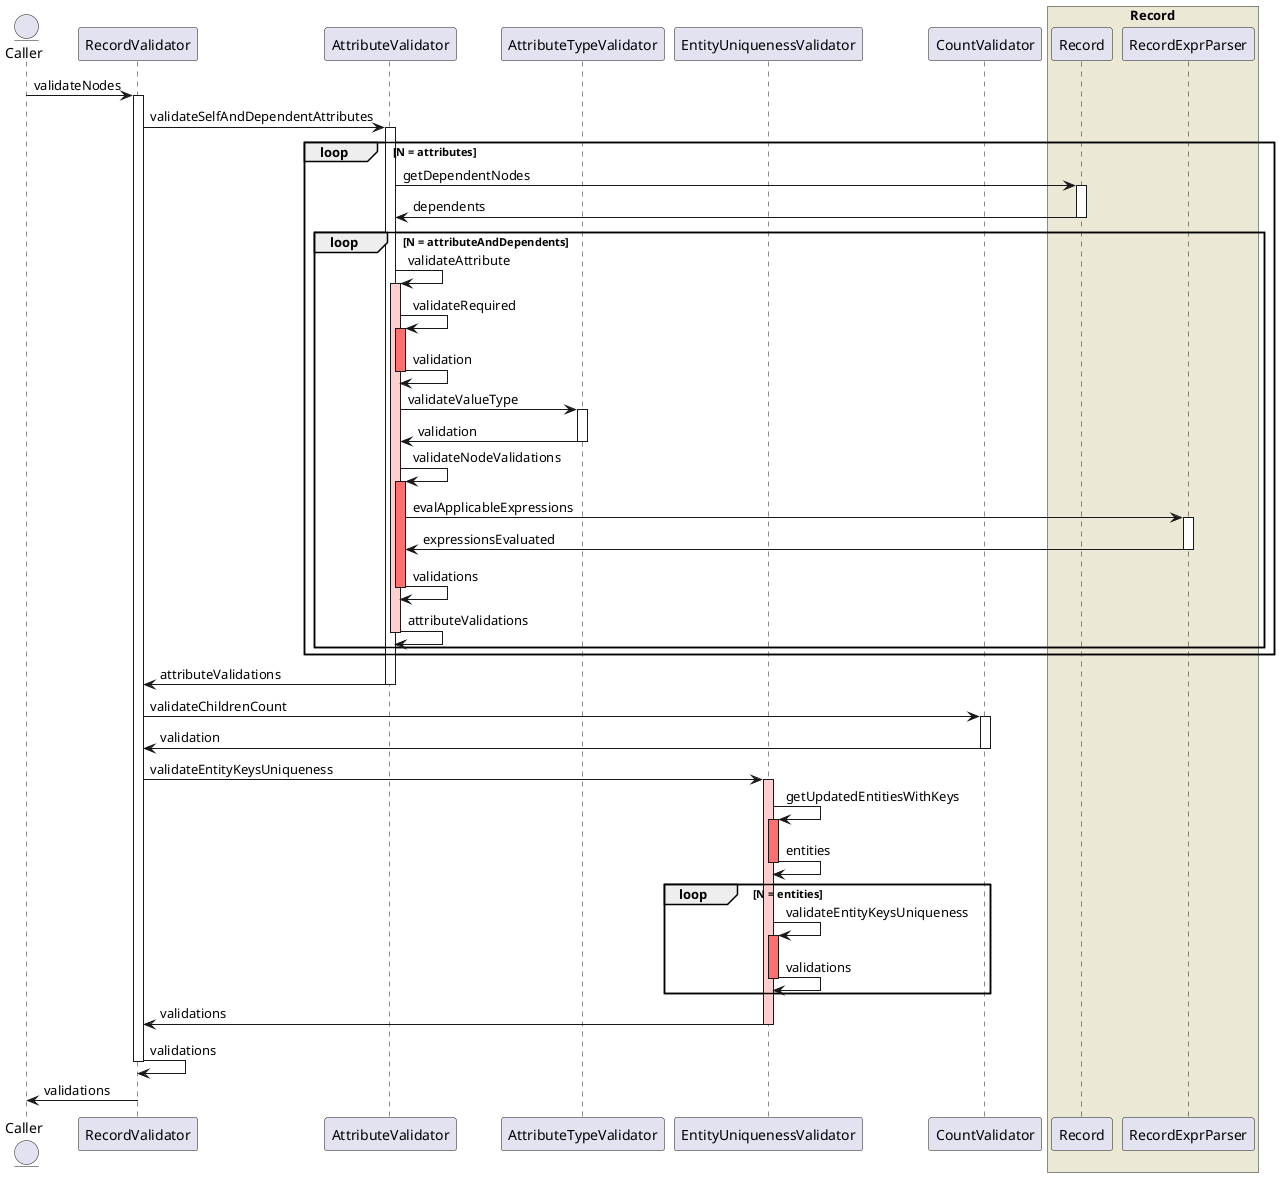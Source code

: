@startuml

entity Caller
participant RecordValidator
participant AttributeValidator
participant AttributeTypeValidator
participant EntityUniquenessValidator
participant CountValidator

box "Record" #ece8d6
participant Record
participant RecordExprParser
end box

Caller -> RecordValidator ++ : validateNodes

'1
RecordValidator -> AttributeValidator ++ : validateSelfAndDependentAttributes
    loop N = attributes
        AttributeValidator -> Record ++ : getDependentNodes
            Record -> AttributeValidator -- : dependents
            loop N = attributeAndDependents
                AttributeValidator -> AttributeValidator ++ #FFCFCF : validateAttribute
                    AttributeValidator -> AttributeValidator ++ #FF6F6F: validateRequired
                        AttributeValidator -> AttributeValidator -- : validation

                    AttributeValidator -> AttributeTypeValidator ++ : validateValueType
                        AttributeTypeValidator -> AttributeValidator -- : validation

                    AttributeValidator -> AttributeValidator ++ #FF6F6F : validateNodeValidations
                        AttributeValidator -> RecordExprParser ++ : evalApplicableExpressions
                            RecordExprParser -> AttributeValidator -- : expressionsEvaluated
                        AttributeValidator -> AttributeValidator -- : validations

                    AttributeValidator -> AttributeValidator -- : attributeValidations
            end
    end
    AttributeValidator -> RecordValidator -- : attributeValidations

'2 CountValidator
RecordValidator -> CountValidator ++ : validateChildrenCount
    CountValidator -> RecordValidator  -- : validation
'3
RecordValidator -> EntityUniquenessValidator ++ #FFCFCF : validateEntityKeysUniqueness
    EntityUniquenessValidator -> EntityUniquenessValidator ++ #FF6F6F : getUpdatedEntitiesWithKeys
        EntityUniquenessValidator -> EntityUniquenessValidator -- : entities
        loop N = entities
            EntityUniquenessValidator -> EntityUniquenessValidator ++ #FF6F6F : validateEntityKeysUniqueness
                EntityUniquenessValidator -> EntityUniquenessValidator -- : validations
        end
        EntityUniquenessValidator -> RecordValidator -- : validations
    RecordValidator -> RecordValidator -- : validations

RecordValidator -> Caller -- : validations
@enduml
